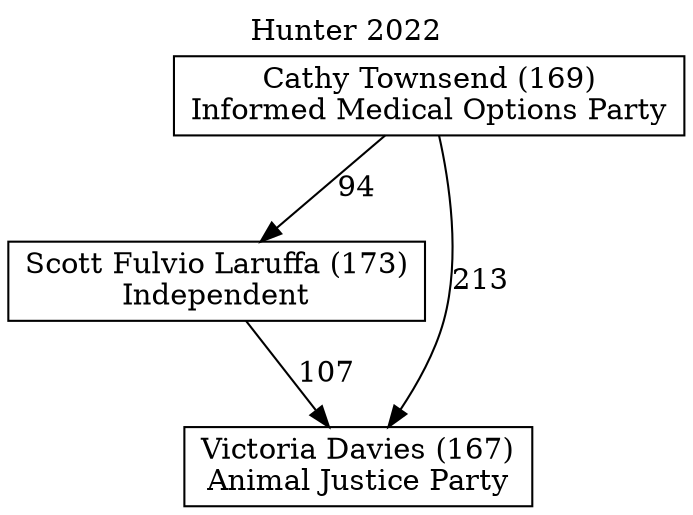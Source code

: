 // House preference flow
digraph "Victoria Davies (167)_Hunter_2022" {
	graph [label="Hunter 2022" labelloc=t mclimit=10]
	node [shape=box]
	"Cathy Townsend (169)" [label="Cathy Townsend (169)
Informed Medical Options Party"]
	"Scott Fulvio Laruffa (173)" [label="Scott Fulvio Laruffa (173)
Independent"]
	"Victoria Davies (167)" [label="Victoria Davies (167)
Animal Justice Party"]
	"Cathy Townsend (169)" -> "Victoria Davies (167)" [label=213]
	"Scott Fulvio Laruffa (173)" -> "Victoria Davies (167)" [label=107]
	"Cathy Townsend (169)" -> "Scott Fulvio Laruffa (173)" [label=94]
}
